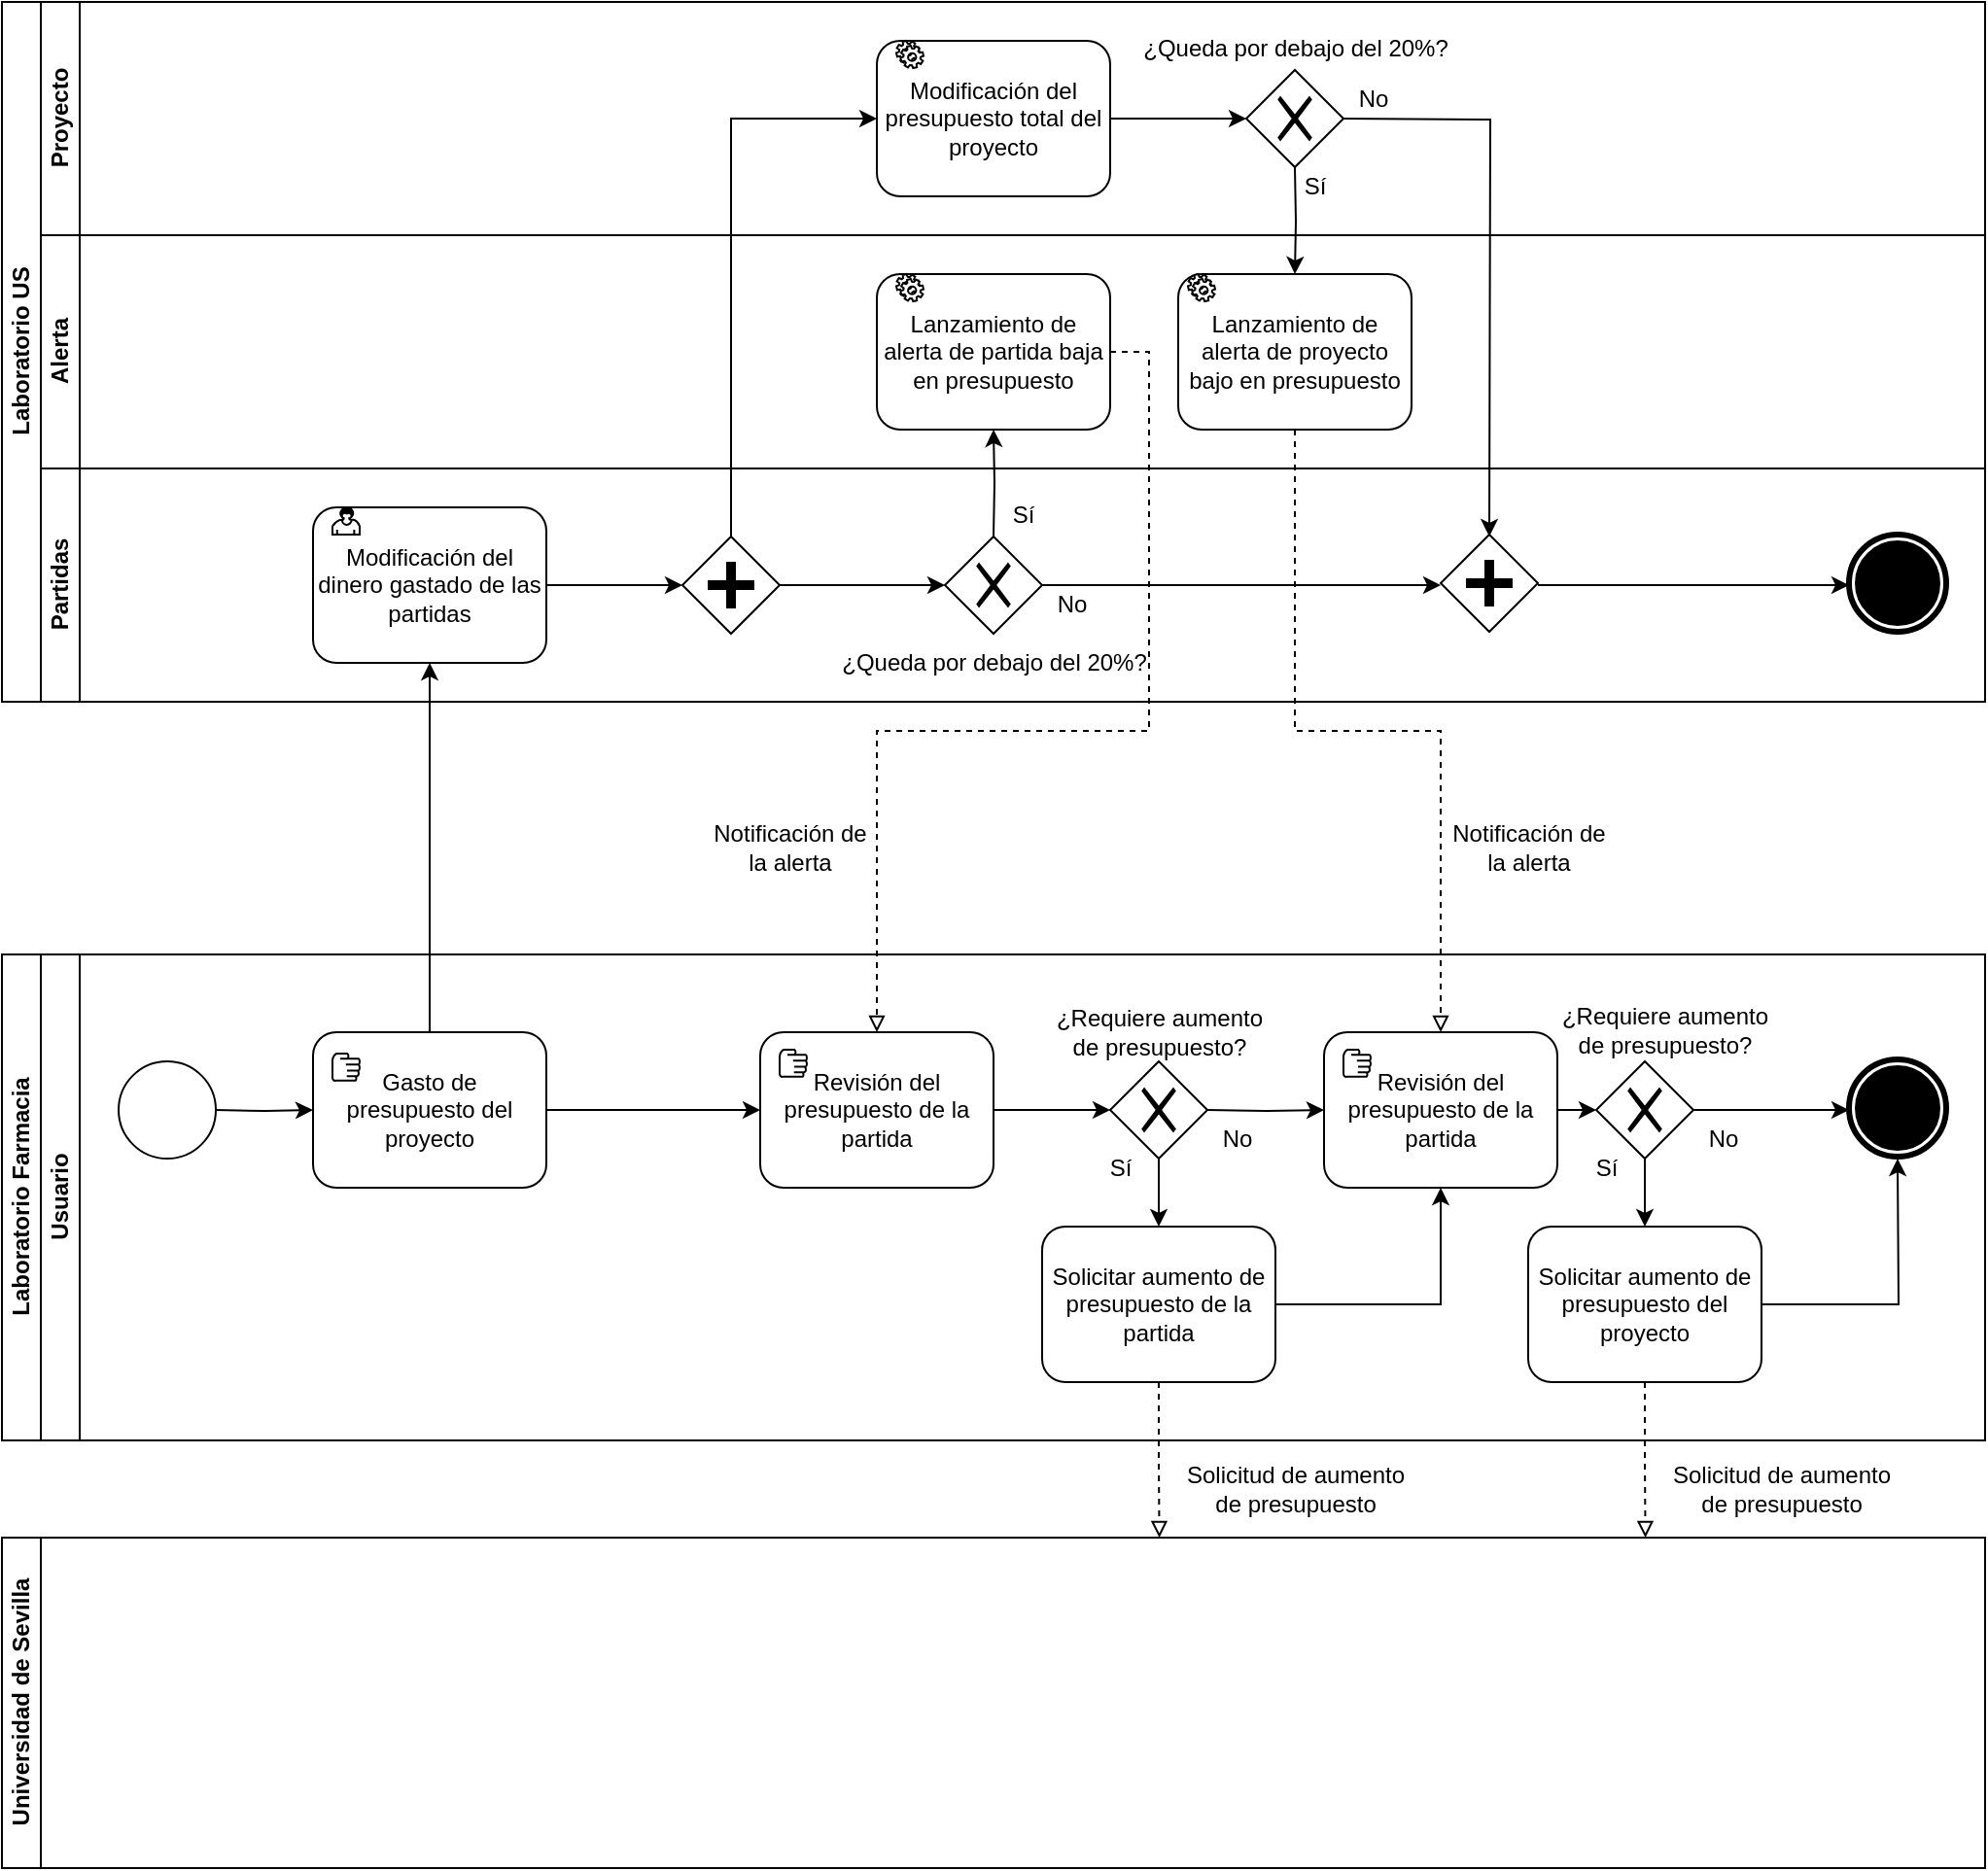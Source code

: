 <mxfile version="13.9.9" type="device"><diagram id="prtHgNgQTEPvFCAcTncT" name="Page-1"><mxGraphModel dx="1580" dy="980" grid="1" gridSize="10" guides="1" tooltips="1" connect="1" arrows="1" fold="1" page="1" pageScale="1" pageWidth="827" pageHeight="1169" math="0" shadow="0"><root><mxCell id="0"/><mxCell id="1" parent="0"/><mxCell id="dNxyNK7c78bLwvsdeMH5-19" value="Laboratorio US" style="swimlane;html=1;childLayout=stackLayout;resizeParent=1;resizeParentMax=0;horizontal=0;startSize=20;horizontalStack=0;" parent="1" vertex="1"><mxGeometry x="120" y="120" width="1020" height="360" as="geometry"/></mxCell><mxCell id="uPDV8yR8jMzboGM9jAHL-23" style="edgeStyle=orthogonalEdgeStyle;rounded=0;orthogonalLoop=1;jettySize=auto;html=1;exitX=0.5;exitY=0;exitDx=0;exitDy=0;entryX=0.5;entryY=1;entryDx=0;entryDy=0;" parent="dNxyNK7c78bLwvsdeMH5-19" target="uPDV8yR8jMzboGM9jAHL-18" edge="1"><mxGeometry relative="1" as="geometry"><mxPoint x="510.0" y="275" as="sourcePoint"/></mxGeometry></mxCell><mxCell id="dNxyNK7c78bLwvsdeMH5-20" value="Proyecto" style="swimlane;html=1;startSize=20;horizontal=0;" parent="dNxyNK7c78bLwvsdeMH5-19" vertex="1"><mxGeometry x="20" width="1000" height="120" as="geometry"/></mxCell><mxCell id="uPDV8yR8jMzboGM9jAHL-29" style="edgeStyle=orthogonalEdgeStyle;rounded=0;orthogonalLoop=1;jettySize=auto;html=1;exitX=1;exitY=0.5;exitDx=0;exitDy=0;" parent="dNxyNK7c78bLwvsdeMH5-20" source="uPDV8yR8jMzboGM9jAHL-16" edge="1"><mxGeometry relative="1" as="geometry"><mxPoint x="620" y="60" as="targetPoint"/><Array as="points"><mxPoint x="600" y="60"/><mxPoint x="600" y="60"/></Array></mxGeometry></mxCell><mxCell id="uPDV8yR8jMzboGM9jAHL-16" value="Modificación del presupuesto total del proyecto" style="shape=ext;rounded=1;html=1;whiteSpace=wrap;" parent="dNxyNK7c78bLwvsdeMH5-20" vertex="1"><mxGeometry x="430" y="20" width="120" height="80" as="geometry"/></mxCell><mxCell id="uPDV8yR8jMzboGM9jAHL-17" value="" style="shape=mxgraph.bpmn.service_task;html=1;outlineConnect=0;" parent="dNxyNK7c78bLwvsdeMH5-20" vertex="1"><mxGeometry x="440" y="20" width="14" height="14" as="geometry"/></mxCell><mxCell id="uPDV8yR8jMzboGM9jAHL-44" value="Sí" style="text;html=1;align=center;verticalAlign=middle;resizable=0;points=[];autosize=1;" parent="dNxyNK7c78bLwvsdeMH5-20" vertex="1"><mxGeometry x="640" y="85" width="30" height="20" as="geometry"/></mxCell><mxCell id="uPDV8yR8jMzboGM9jAHL-45" value="No" style="text;html=1;align=center;verticalAlign=middle;resizable=0;points=[];autosize=1;" parent="dNxyNK7c78bLwvsdeMH5-20" vertex="1"><mxGeometry x="670" y="40" width="30" height="20" as="geometry"/></mxCell><mxCell id="uPDV8yR8jMzboGM9jAHL-46" value="¿Queda por debajo del 20%?" style="text;html=1;align=center;verticalAlign=middle;resizable=0;points=[];autosize=1;" parent="dNxyNK7c78bLwvsdeMH5-20" vertex="1"><mxGeometry x="560" y="14" width="170" height="20" as="geometry"/></mxCell><mxCell id="39Y3Zp4QeohmlcdASdRq-7" value="" style="shape=mxgraph.bpmn.shape;html=1;verticalLabelPosition=bottom;labelBackgroundColor=#ffffff;verticalAlign=top;align=center;perimeter=rhombusPerimeter;background=gateway;outlineConnect=0;outline=none;symbol=exclusiveGw;" vertex="1" parent="dNxyNK7c78bLwvsdeMH5-20"><mxGeometry x="620" y="35" width="50" height="50" as="geometry"/></mxCell><mxCell id="dNxyNK7c78bLwvsdeMH5-21" value="Alerta" style="swimlane;html=1;startSize=20;horizontal=0;" parent="dNxyNK7c78bLwvsdeMH5-19" vertex="1"><mxGeometry x="20" y="120" width="1000" height="120" as="geometry"/></mxCell><mxCell id="uPDV8yR8jMzboGM9jAHL-18" value="Lanzamiento de alerta de partida baja en presupuesto" style="shape=ext;rounded=1;html=1;whiteSpace=wrap;" parent="dNxyNK7c78bLwvsdeMH5-21" vertex="1"><mxGeometry x="430" y="20" width="120" height="80" as="geometry"/></mxCell><mxCell id="uPDV8yR8jMzboGM9jAHL-19" value="" style="shape=mxgraph.bpmn.service_task;html=1;outlineConnect=0;" parent="dNxyNK7c78bLwvsdeMH5-21" vertex="1"><mxGeometry x="440" y="20" width="14" height="14" as="geometry"/></mxCell><mxCell id="uPDV8yR8jMzboGM9jAHL-30" value="Lanzamiento de alerta de proyecto bajo en presupuesto" style="shape=ext;rounded=1;html=1;whiteSpace=wrap;" parent="dNxyNK7c78bLwvsdeMH5-21" vertex="1"><mxGeometry x="585" y="20" width="120" height="80" as="geometry"/></mxCell><mxCell id="uPDV8yR8jMzboGM9jAHL-31" value="" style="shape=mxgraph.bpmn.service_task;html=1;outlineConnect=0;" parent="dNxyNK7c78bLwvsdeMH5-21" vertex="1"><mxGeometry x="590" y="20" width="14" height="14" as="geometry"/></mxCell><mxCell id="dNxyNK7c78bLwvsdeMH5-22" value="Partidas" style="swimlane;html=1;startSize=20;horizontal=0;" parent="dNxyNK7c78bLwvsdeMH5-19" vertex="1"><mxGeometry x="20" y="240" width="1000" height="120" as="geometry"/></mxCell><mxCell id="uPDV8yR8jMzboGM9jAHL-25" style="edgeStyle=orthogonalEdgeStyle;rounded=0;orthogonalLoop=1;jettySize=auto;html=1;exitX=1;exitY=0.5;exitDx=0;exitDy=0;entryX=0;entryY=0.5;entryDx=0;entryDy=0;" parent="dNxyNK7c78bLwvsdeMH5-22" source="uPDV8yR8jMzboGM9jAHL-13" edge="1"><mxGeometry relative="1" as="geometry"><mxPoint x="330.0" y="60" as="targetPoint"/></mxGeometry></mxCell><mxCell id="uPDV8yR8jMzboGM9jAHL-13" value="Modificación del dinero gastado de las partidas" style="shape=ext;rounded=1;html=1;whiteSpace=wrap;" parent="dNxyNK7c78bLwvsdeMH5-22" vertex="1"><mxGeometry x="140" y="20" width="120" height="80" as="geometry"/></mxCell><mxCell id="uPDV8yR8jMzboGM9jAHL-15" value="" style="shape=mxgraph.bpmn.user_task;html=1;outlineConnect=0;" parent="dNxyNK7c78bLwvsdeMH5-22" vertex="1"><mxGeometry x="150" y="20" width="14" height="14" as="geometry"/></mxCell><mxCell id="uPDV8yR8jMzboGM9jAHL-34" style="edgeStyle=orthogonalEdgeStyle;rounded=0;orthogonalLoop=1;jettySize=auto;html=1;exitX=1;exitY=0.5;exitDx=0;exitDy=0;entryX=0;entryY=0.5;entryDx=0;entryDy=0;" parent="dNxyNK7c78bLwvsdeMH5-22" edge="1"><mxGeometry relative="1" as="geometry"><mxPoint x="515.0" y="60" as="sourcePoint"/><mxPoint x="720" y="60" as="targetPoint"/></mxGeometry></mxCell><mxCell id="uPDV8yR8jMzboGM9jAHL-26" style="edgeStyle=orthogonalEdgeStyle;rounded=0;orthogonalLoop=1;jettySize=auto;html=1;exitX=1;exitY=0.5;exitDx=0;exitDy=0;" parent="dNxyNK7c78bLwvsdeMH5-22" edge="1"><mxGeometry relative="1" as="geometry"><mxPoint x="380.0" y="60" as="sourcePoint"/><mxPoint x="465.0" y="60" as="targetPoint"/></mxGeometry></mxCell><mxCell id="uPDV8yR8jMzboGM9jAHL-39" style="edgeStyle=orthogonalEdgeStyle;rounded=0;orthogonalLoop=1;jettySize=auto;html=1;exitX=1;exitY=0.5;exitDx=0;exitDy=0;entryX=0;entryY=0.5;entryDx=0;entryDy=0;" parent="dNxyNK7c78bLwvsdeMH5-22" edge="1"><mxGeometry relative="1" as="geometry"><mxPoint x="770" y="60" as="sourcePoint"/><mxPoint x="930" y="60" as="targetPoint"/></mxGeometry></mxCell><mxCell id="uPDV8yR8jMzboGM9jAHL-41" value="¿Queda por debajo del 20%?" style="text;html=1;align=center;verticalAlign=middle;resizable=0;points=[];autosize=1;" parent="dNxyNK7c78bLwvsdeMH5-22" vertex="1"><mxGeometry x="405" y="90" width="170" height="20" as="geometry"/></mxCell><mxCell id="uPDV8yR8jMzboGM9jAHL-42" value="Sí" style="text;html=1;align=center;verticalAlign=middle;resizable=0;points=[];autosize=1;" parent="dNxyNK7c78bLwvsdeMH5-22" vertex="1"><mxGeometry x="490" y="14" width="30" height="20" as="geometry"/></mxCell><mxCell id="uPDV8yR8jMzboGM9jAHL-43" value="No" style="text;html=1;align=center;verticalAlign=middle;resizable=0;points=[];autosize=1;" parent="dNxyNK7c78bLwvsdeMH5-22" vertex="1"><mxGeometry x="515" y="60" width="30" height="20" as="geometry"/></mxCell><mxCell id="39Y3Zp4QeohmlcdASdRq-3" value="" style="shape=mxgraph.bpmn.shape;html=1;verticalLabelPosition=bottom;labelBackgroundColor=#ffffff;verticalAlign=top;align=center;perimeter=ellipsePerimeter;outlineConnect=0;outline=end;symbol=terminate;" vertex="1" parent="dNxyNK7c78bLwvsdeMH5-22"><mxGeometry x="930" y="34" width="50" height="50" as="geometry"/></mxCell><mxCell id="39Y3Zp4QeohmlcdASdRq-4" value="" style="shape=mxgraph.bpmn.shape;html=1;verticalLabelPosition=bottom;labelBackgroundColor=#ffffff;verticalAlign=top;align=center;perimeter=rhombusPerimeter;background=gateway;outlineConnect=0;outline=none;symbol=exclusiveGw;" vertex="1" parent="dNxyNK7c78bLwvsdeMH5-22"><mxGeometry x="465" y="35" width="50" height="50" as="geometry"/></mxCell><mxCell id="39Y3Zp4QeohmlcdASdRq-5" value="" style="shape=mxgraph.bpmn.shape;html=1;verticalLabelPosition=bottom;labelBackgroundColor=#ffffff;verticalAlign=top;align=center;perimeter=rhombusPerimeter;background=gateway;outlineConnect=0;outline=none;symbol=parallelGw;" vertex="1" parent="dNxyNK7c78bLwvsdeMH5-22"><mxGeometry x="330" y="35" width="50" height="50" as="geometry"/></mxCell><mxCell id="39Y3Zp4QeohmlcdASdRq-6" value="" style="shape=mxgraph.bpmn.shape;html=1;verticalLabelPosition=bottom;labelBackgroundColor=#ffffff;verticalAlign=top;align=center;perimeter=rhombusPerimeter;background=gateway;outlineConnect=0;outline=none;symbol=parallelGw;" vertex="1" parent="dNxyNK7c78bLwvsdeMH5-22"><mxGeometry x="720" y="34" width="50" height="50" as="geometry"/></mxCell><mxCell id="uPDV8yR8jMzboGM9jAHL-27" style="edgeStyle=orthogonalEdgeStyle;rounded=0;orthogonalLoop=1;jettySize=auto;html=1;exitX=0.5;exitY=0;exitDx=0;exitDy=0;entryX=0;entryY=0.5;entryDx=0;entryDy=0;" parent="dNxyNK7c78bLwvsdeMH5-19" target="uPDV8yR8jMzboGM9jAHL-16" edge="1"><mxGeometry relative="1" as="geometry"><mxPoint x="375.0" y="275" as="sourcePoint"/><Array as="points"><mxPoint x="375" y="60"/></Array></mxGeometry></mxCell><mxCell id="uPDV8yR8jMzboGM9jAHL-32" style="edgeStyle=orthogonalEdgeStyle;rounded=0;orthogonalLoop=1;jettySize=auto;html=1;exitX=0.5;exitY=1;exitDx=0;exitDy=0;entryX=0.5;entryY=0;entryDx=0;entryDy=0;" parent="dNxyNK7c78bLwvsdeMH5-19" target="uPDV8yR8jMzboGM9jAHL-30" edge="1"><mxGeometry relative="1" as="geometry"><mxPoint x="665" y="85.0" as="sourcePoint"/></mxGeometry></mxCell><mxCell id="uPDV8yR8jMzboGM9jAHL-35" style="edgeStyle=orthogonalEdgeStyle;rounded=0;orthogonalLoop=1;jettySize=auto;html=1;exitX=1;exitY=0.5;exitDx=0;exitDy=0;entryX=0.5;entryY=0;entryDx=0;entryDy=0;" parent="dNxyNK7c78bLwvsdeMH5-19" edge="1"><mxGeometry relative="1" as="geometry"><mxPoint x="690" y="60.0" as="sourcePoint"/><mxPoint x="765" y="275" as="targetPoint"/></mxGeometry></mxCell><mxCell id="uPDV8yR8jMzboGM9jAHL-5" value="Laboratorio Farmacia" style="swimlane;html=1;childLayout=stackLayout;resizeParent=1;resizeParentMax=0;horizontal=0;startSize=20;horizontalStack=0;" parent="1" vertex="1"><mxGeometry x="120" y="610" width="1020" height="250" as="geometry"/></mxCell><mxCell id="uPDV8yR8jMzboGM9jAHL-6" value="Usuario" style="swimlane;html=1;startSize=20;horizontal=0;" parent="uPDV8yR8jMzboGM9jAHL-5" vertex="1"><mxGeometry x="20" width="1000" height="250" as="geometry"/></mxCell><mxCell id="uPDV8yR8jMzboGM9jAHL-12" style="edgeStyle=orthogonalEdgeStyle;rounded=0;orthogonalLoop=1;jettySize=auto;html=1;exitX=1;exitY=0.5;exitDx=0;exitDy=0;entryX=0;entryY=0.5;entryDx=0;entryDy=0;" parent="uPDV8yR8jMzboGM9jAHL-6" target="uPDV8yR8jMzboGM9jAHL-10" edge="1"><mxGeometry relative="1" as="geometry"><mxPoint x="90.0" y="80" as="sourcePoint"/></mxGeometry></mxCell><mxCell id="uPDV8yR8jMzboGM9jAHL-10" value="Gasto de presupuesto del proyecto" style="shape=ext;rounded=1;html=1;whiteSpace=wrap;" parent="uPDV8yR8jMzboGM9jAHL-6" vertex="1"><mxGeometry x="140" y="40" width="120" height="80" as="geometry"/></mxCell><mxCell id="uPDV8yR8jMzboGM9jAHL-11" value="" style="shape=mxgraph.bpmn.manual_task;html=1;outlineConnect=0;" parent="uPDV8yR8jMzboGM9jAHL-6" vertex="1"><mxGeometry x="150" y="51" width="14" height="14" as="geometry"/></mxCell><mxCell id="uPDV8yR8jMzboGM9jAHL-57" style="edgeStyle=orthogonalEdgeStyle;rounded=0;orthogonalLoop=1;jettySize=auto;html=1;exitX=1;exitY=0.5;exitDx=0;exitDy=0;entryX=0;entryY=0.5;entryDx=0;entryDy=0;endArrow=classic;endFill=1;" parent="uPDV8yR8jMzboGM9jAHL-6" source="uPDV8yR8jMzboGM9jAHL-51" edge="1"><mxGeometry relative="1" as="geometry"><mxPoint x="550.0" y="80" as="targetPoint"/></mxGeometry></mxCell><mxCell id="uPDV8yR8jMzboGM9jAHL-51" value="Revisión del presupuesto de la partida" style="shape=ext;rounded=1;html=1;whiteSpace=wrap;" parent="uPDV8yR8jMzboGM9jAHL-6" vertex="1"><mxGeometry x="370" y="40" width="120" height="80" as="geometry"/></mxCell><mxCell id="uPDV8yR8jMzboGM9jAHL-52" style="edgeStyle=orthogonalEdgeStyle;rounded=0;orthogonalLoop=1;jettySize=auto;html=1;exitX=1;exitY=0.5;exitDx=0;exitDy=0;entryX=0;entryY=0.5;entryDx=0;entryDy=0;" parent="uPDV8yR8jMzboGM9jAHL-6" source="uPDV8yR8jMzboGM9jAHL-10" target="uPDV8yR8jMzboGM9jAHL-51" edge="1"><mxGeometry relative="1" as="geometry"><mxPoint x="400.0" y="690" as="sourcePoint"/><mxPoint x="1030.0" y="690" as="targetPoint"/></mxGeometry></mxCell><mxCell id="uPDV8yR8jMzboGM9jAHL-53" value="" style="shape=mxgraph.bpmn.manual_task;html=1;outlineConnect=0;" parent="uPDV8yR8jMzboGM9jAHL-6" vertex="1"><mxGeometry x="380" y="49" width="14" height="14" as="geometry"/></mxCell><mxCell id="uPDV8yR8jMzboGM9jAHL-60" style="edgeStyle=orthogonalEdgeStyle;rounded=0;orthogonalLoop=1;jettySize=auto;html=1;exitX=1;exitY=0.5;exitDx=0;exitDy=0;entryX=0;entryY=0.5;entryDx=0;entryDy=0;endArrow=classic;endFill=1;" parent="uPDV8yR8jMzboGM9jAHL-6" source="uPDV8yR8jMzboGM9jAHL-54" edge="1"><mxGeometry relative="1" as="geometry"><mxPoint x="800" y="80" as="targetPoint"/></mxGeometry></mxCell><mxCell id="uPDV8yR8jMzboGM9jAHL-54" value="Revisión del presupuesto de la partida" style="shape=ext;rounded=1;html=1;whiteSpace=wrap;" parent="uPDV8yR8jMzboGM9jAHL-6" vertex="1"><mxGeometry x="660" y="40" width="120" height="80" as="geometry"/></mxCell><mxCell id="uPDV8yR8jMzboGM9jAHL-55" value="" style="shape=mxgraph.bpmn.manual_task;html=1;outlineConnect=0;" parent="uPDV8yR8jMzboGM9jAHL-6" vertex="1"><mxGeometry x="670" y="49" width="14" height="14" as="geometry"/></mxCell><mxCell id="uPDV8yR8jMzboGM9jAHL-58" style="edgeStyle=orthogonalEdgeStyle;rounded=0;orthogonalLoop=1;jettySize=auto;html=1;exitX=1;exitY=0.5;exitDx=0;exitDy=0;entryX=0;entryY=0.5;entryDx=0;entryDy=0;endArrow=classic;endFill=1;" parent="uPDV8yR8jMzboGM9jAHL-6" target="uPDV8yR8jMzboGM9jAHL-54" edge="1"><mxGeometry relative="1" as="geometry"><mxPoint x="600" y="80" as="sourcePoint"/></mxGeometry></mxCell><mxCell id="uPDV8yR8jMzboGM9jAHL-64" style="edgeStyle=orthogonalEdgeStyle;rounded=0;orthogonalLoop=1;jettySize=auto;html=1;exitX=0.5;exitY=1;exitDx=0;exitDy=0;entryX=0.5;entryY=0;entryDx=0;entryDy=0;endArrow=classic;endFill=1;" parent="uPDV8yR8jMzboGM9jAHL-6" target="uPDV8yR8jMzboGM9jAHL-62" edge="1"><mxGeometry relative="1" as="geometry"><mxPoint x="575.0" y="105" as="sourcePoint"/></mxGeometry></mxCell><mxCell id="uPDV8yR8jMzboGM9jAHL-61" style="edgeStyle=orthogonalEdgeStyle;rounded=0;orthogonalLoop=1;jettySize=auto;html=1;exitX=1;exitY=0.5;exitDx=0;exitDy=0;entryX=0;entryY=0.5;entryDx=0;entryDy=0;endArrow=classic;endFill=1;" parent="uPDV8yR8jMzboGM9jAHL-6" edge="1"><mxGeometry relative="1" as="geometry"><mxPoint x="850" y="80" as="sourcePoint"/><mxPoint x="930" y="80" as="targetPoint"/></mxGeometry></mxCell><mxCell id="uPDV8yR8jMzboGM9jAHL-65" style="edgeStyle=orthogonalEdgeStyle;rounded=0;orthogonalLoop=1;jettySize=auto;html=1;exitX=0.5;exitY=1;exitDx=0;exitDy=0;entryX=0.5;entryY=0;entryDx=0;entryDy=0;endArrow=classic;endFill=1;" parent="uPDV8yR8jMzboGM9jAHL-6" target="uPDV8yR8jMzboGM9jAHL-63" edge="1"><mxGeometry relative="1" as="geometry"><mxPoint x="825" y="105" as="sourcePoint"/></mxGeometry></mxCell><mxCell id="uPDV8yR8jMzboGM9jAHL-66" style="edgeStyle=orthogonalEdgeStyle;rounded=0;orthogonalLoop=1;jettySize=auto;html=1;exitX=1;exitY=0.5;exitDx=0;exitDy=0;entryX=0.5;entryY=1;entryDx=0;entryDy=0;endArrow=classic;endFill=1;" parent="uPDV8yR8jMzboGM9jAHL-6" source="uPDV8yR8jMzboGM9jAHL-62" target="uPDV8yR8jMzboGM9jAHL-54" edge="1"><mxGeometry relative="1" as="geometry"/></mxCell><mxCell id="uPDV8yR8jMzboGM9jAHL-62" value="Solicitar aumento de presupuesto de la partida" style="shape=ext;rounded=1;html=1;whiteSpace=wrap;" parent="uPDV8yR8jMzboGM9jAHL-6" vertex="1"><mxGeometry x="515" y="140" width="120" height="80" as="geometry"/></mxCell><mxCell id="uPDV8yR8jMzboGM9jAHL-67" style="edgeStyle=orthogonalEdgeStyle;rounded=0;orthogonalLoop=1;jettySize=auto;html=1;exitX=1;exitY=0.5;exitDx=0;exitDy=0;entryX=0.5;entryY=1;entryDx=0;entryDy=0;endArrow=classic;endFill=1;" parent="uPDV8yR8jMzboGM9jAHL-6" source="uPDV8yR8jMzboGM9jAHL-63" edge="1"><mxGeometry relative="1" as="geometry"><mxPoint x="955" y="105" as="targetPoint"/></mxGeometry></mxCell><mxCell id="uPDV8yR8jMzboGM9jAHL-63" value="Solicitar aumento de presupuesto del proyecto" style="shape=ext;rounded=1;html=1;whiteSpace=wrap;" parent="uPDV8yR8jMzboGM9jAHL-6" vertex="1"><mxGeometry x="765" y="140" width="120" height="80" as="geometry"/></mxCell><mxCell id="uPDV8yR8jMzboGM9jAHL-69" value="¿Requiere aumento &lt;br&gt;de presupuesto?" style="text;html=1;align=center;verticalAlign=middle;resizable=0;points=[];autosize=1;" parent="uPDV8yR8jMzboGM9jAHL-6" vertex="1"><mxGeometry x="775" y="24" width="120" height="30" as="geometry"/></mxCell><mxCell id="uPDV8yR8jMzboGM9jAHL-68" value="¿Requiere aumento &lt;br&gt;de presupuesto?" style="text;html=1;align=center;verticalAlign=middle;resizable=0;points=[];autosize=1;" parent="uPDV8yR8jMzboGM9jAHL-6" vertex="1"><mxGeometry x="515" y="25" width="120" height="30" as="geometry"/></mxCell><mxCell id="uPDV8yR8jMzboGM9jAHL-70" value="No" style="text;html=1;align=center;verticalAlign=middle;resizable=0;points=[];autosize=1;" parent="uPDV8yR8jMzboGM9jAHL-6" vertex="1"><mxGeometry x="600" y="85" width="30" height="20" as="geometry"/></mxCell><mxCell id="uPDV8yR8jMzboGM9jAHL-71" value="No" style="text;html=1;align=center;verticalAlign=middle;resizable=0;points=[];autosize=1;" parent="uPDV8yR8jMzboGM9jAHL-6" vertex="1"><mxGeometry x="850" y="85" width="30" height="20" as="geometry"/></mxCell><mxCell id="uPDV8yR8jMzboGM9jAHL-72" value="Sí" style="text;html=1;align=center;verticalAlign=middle;resizable=0;points=[];autosize=1;" parent="uPDV8yR8jMzboGM9jAHL-6" vertex="1"><mxGeometry x="790" y="100" width="30" height="20" as="geometry"/></mxCell><mxCell id="uPDV8yR8jMzboGM9jAHL-73" value="Sí" style="text;html=1;align=center;verticalAlign=middle;resizable=0;points=[];autosize=1;" parent="uPDV8yR8jMzboGM9jAHL-6" vertex="1"><mxGeometry x="540" y="100" width="30" height="20" as="geometry"/></mxCell><mxCell id="39Y3Zp4QeohmlcdASdRq-1" value="" style="shape=mxgraph.bpmn.shape;html=1;verticalLabelPosition=bottom;labelBackgroundColor=#ffffff;verticalAlign=top;align=center;perimeter=ellipsePerimeter;outlineConnect=0;outline=standard;symbol=general;" vertex="1" parent="uPDV8yR8jMzboGM9jAHL-6"><mxGeometry x="40" y="55" width="50" height="50" as="geometry"/></mxCell><mxCell id="39Y3Zp4QeohmlcdASdRq-2" value="" style="shape=mxgraph.bpmn.shape;html=1;verticalLabelPosition=bottom;labelBackgroundColor=#ffffff;verticalAlign=top;align=center;perimeter=ellipsePerimeter;outlineConnect=0;outline=end;symbol=terminate;" vertex="1" parent="uPDV8yR8jMzboGM9jAHL-6"><mxGeometry x="930" y="54" width="50" height="50" as="geometry"/></mxCell><mxCell id="39Y3Zp4QeohmlcdASdRq-8" value="" style="shape=mxgraph.bpmn.shape;html=1;verticalLabelPosition=bottom;labelBackgroundColor=#ffffff;verticalAlign=top;align=center;perimeter=rhombusPerimeter;background=gateway;outlineConnect=0;outline=none;symbol=exclusiveGw;" vertex="1" parent="uPDV8yR8jMzboGM9jAHL-6"><mxGeometry x="550" y="55" width="50" height="50" as="geometry"/></mxCell><mxCell id="39Y3Zp4QeohmlcdASdRq-10" value="" style="shape=mxgraph.bpmn.shape;html=1;verticalLabelPosition=bottom;labelBackgroundColor=#ffffff;verticalAlign=top;align=center;perimeter=rhombusPerimeter;background=gateway;outlineConnect=0;outline=none;symbol=exclusiveGw;" vertex="1" parent="uPDV8yR8jMzboGM9jAHL-6"><mxGeometry x="800" y="55" width="50" height="50" as="geometry"/></mxCell><mxCell id="uPDV8yR8jMzboGM9jAHL-14" style="edgeStyle=orthogonalEdgeStyle;rounded=0;orthogonalLoop=1;jettySize=auto;html=1;exitX=0.5;exitY=0;exitDx=0;exitDy=0;entryX=0.5;entryY=1;entryDx=0;entryDy=0;" parent="1" source="uPDV8yR8jMzboGM9jAHL-10" target="uPDV8yR8jMzboGM9jAHL-13" edge="1"><mxGeometry relative="1" as="geometry"/></mxCell><mxCell id="uPDV8yR8jMzboGM9jAHL-47" style="edgeStyle=orthogonalEdgeStyle;rounded=0;orthogonalLoop=1;jettySize=auto;html=1;exitX=1;exitY=0.5;exitDx=0;exitDy=0;dashed=1;endArrow=block;endFill=0;entryX=0.5;entryY=0;entryDx=0;entryDy=0;" parent="1" source="uPDV8yR8jMzboGM9jAHL-18" target="uPDV8yR8jMzboGM9jAHL-51" edge="1"><mxGeometry relative="1" as="geometry"><mxPoint x="710" y="610" as="targetPoint"/></mxGeometry></mxCell><mxCell id="uPDV8yR8jMzboGM9jAHL-48" style="edgeStyle=orthogonalEdgeStyle;rounded=0;orthogonalLoop=1;jettySize=auto;html=1;exitX=0.5;exitY=1;exitDx=0;exitDy=0;dashed=1;endArrow=block;endFill=0;entryX=0.5;entryY=0;entryDx=0;entryDy=0;" parent="1" source="uPDV8yR8jMzboGM9jAHL-30" target="uPDV8yR8jMzboGM9jAHL-54" edge="1"><mxGeometry relative="1" as="geometry"><mxPoint x="785" y="650" as="targetPoint"/></mxGeometry></mxCell><mxCell id="uPDV8yR8jMzboGM9jAHL-49" value="Notificación de &lt;br&gt;la alerta" style="text;html=1;align=center;verticalAlign=middle;resizable=0;points=[];autosize=1;" parent="1" vertex="1"><mxGeometry x="480" y="540" width="90" height="30" as="geometry"/></mxCell><mxCell id="uPDV8yR8jMzboGM9jAHL-50" value="Notificación de &lt;br&gt;la alerta" style="text;html=1;align=center;verticalAlign=middle;resizable=0;points=[];autosize=1;" parent="1" vertex="1"><mxGeometry x="860" y="540" width="90" height="30" as="geometry"/></mxCell><mxCell id="uPDV8yR8jMzboGM9jAHL-104" value="Universidad de Sevilla" style="swimlane;html=1;childLayout=stackLayout;resizeParent=1;resizeParentMax=0;horizontal=0;startSize=20;horizontalStack=0;" parent="1" vertex="1"><mxGeometry x="120" y="910" width="1020" height="170" as="geometry"/></mxCell><mxCell id="uPDV8yR8jMzboGM9jAHL-134" style="edgeStyle=orthogonalEdgeStyle;rounded=0;orthogonalLoop=1;jettySize=auto;html=1;exitX=0.5;exitY=1;exitDx=0;exitDy=0;endArrow=block;endFill=0;dashed=1;" parent="1" source="uPDV8yR8jMzboGM9jAHL-62" edge="1"><mxGeometry relative="1" as="geometry"><mxPoint x="715.286" y="910" as="targetPoint"/></mxGeometry></mxCell><mxCell id="uPDV8yR8jMzboGM9jAHL-135" style="edgeStyle=orthogonalEdgeStyle;rounded=0;orthogonalLoop=1;jettySize=auto;html=1;exitX=0.5;exitY=1;exitDx=0;exitDy=0;dashed=1;endArrow=block;endFill=0;" parent="1" source="uPDV8yR8jMzboGM9jAHL-63" edge="1"><mxGeometry relative="1" as="geometry"><mxPoint x="965.286" y="910" as="targetPoint"/></mxGeometry></mxCell><mxCell id="uPDV8yR8jMzboGM9jAHL-136" value="Solicitud de aumento&lt;br&gt;de presupuesto" style="text;html=1;align=center;verticalAlign=middle;resizable=0;points=[];autosize=1;" parent="1" vertex="1"><mxGeometry x="720" y="870" width="130" height="30" as="geometry"/></mxCell><mxCell id="uPDV8yR8jMzboGM9jAHL-137" value="Solicitud de aumento&lt;br&gt;de presupuesto" style="text;html=1;align=center;verticalAlign=middle;resizable=0;points=[];autosize=1;" parent="1" vertex="1"><mxGeometry x="970" y="870" width="130" height="30" as="geometry"/></mxCell></root></mxGraphModel></diagram></mxfile>